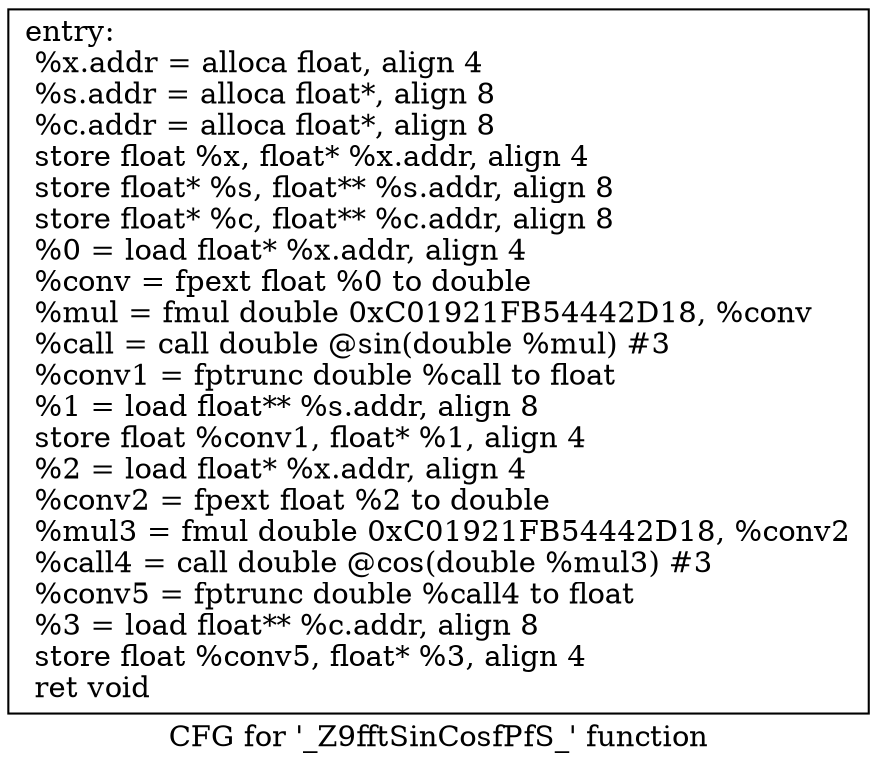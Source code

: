 digraph "CFG for '_Z9fftSinCosfPfS_' function" {
	label="CFG for '_Z9fftSinCosfPfS_' function";

	Node0x19df850 [shape=record,label="{entry:\l  %x.addr = alloca float, align 4\l  %s.addr = alloca float*, align 8\l  %c.addr = alloca float*, align 8\l  store float %x, float* %x.addr, align 4\l  store float* %s, float** %s.addr, align 8\l  store float* %c, float** %c.addr, align 8\l  %0 = load float* %x.addr, align 4\l  %conv = fpext float %0 to double\l  %mul = fmul double 0xC01921FB54442D18, %conv\l  %call = call double @sin(double %mul) #3\l  %conv1 = fptrunc double %call to float\l  %1 = load float** %s.addr, align 8\l  store float %conv1, float* %1, align 4\l  %2 = load float* %x.addr, align 4\l  %conv2 = fpext float %2 to double\l  %mul3 = fmul double 0xC01921FB54442D18, %conv2\l  %call4 = call double @cos(double %mul3) #3\l  %conv5 = fptrunc double %call4 to float\l  %3 = load float** %c.addr, align 8\l  store float %conv5, float* %3, align 4\l  ret void\l}"];
}
